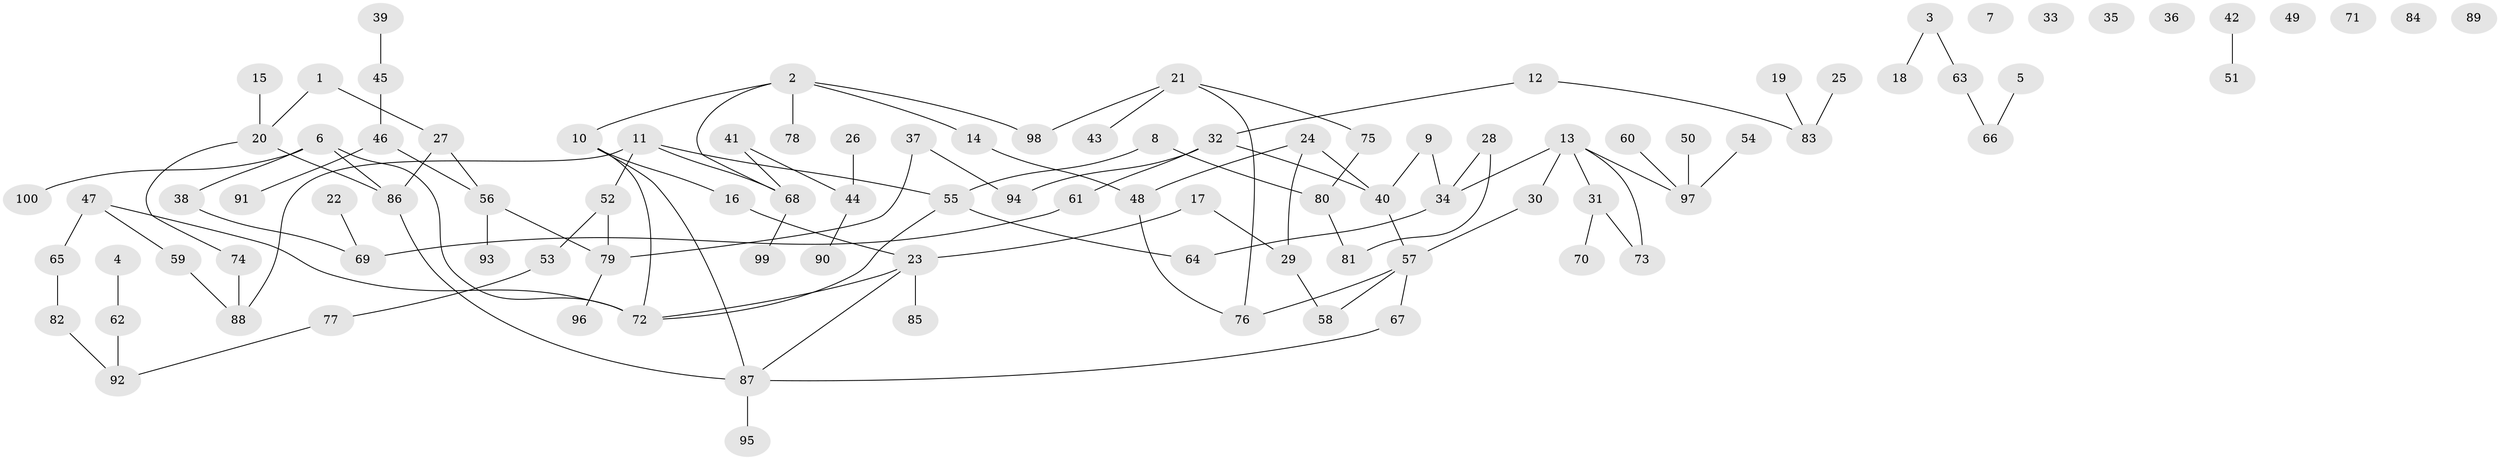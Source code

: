 // coarse degree distribution, {3: 0.15714285714285714, 4: 0.11428571428571428, 2: 0.24285714285714285, 1: 0.2714285714285714, 6: 0.04285714285714286, 0: 0.11428571428571428, 5: 0.04285714285714286, 7: 0.014285714285714285}
// Generated by graph-tools (version 1.1) at 2025/23/03/03/25 07:23:28]
// undirected, 100 vertices, 110 edges
graph export_dot {
graph [start="1"]
  node [color=gray90,style=filled];
  1;
  2;
  3;
  4;
  5;
  6;
  7;
  8;
  9;
  10;
  11;
  12;
  13;
  14;
  15;
  16;
  17;
  18;
  19;
  20;
  21;
  22;
  23;
  24;
  25;
  26;
  27;
  28;
  29;
  30;
  31;
  32;
  33;
  34;
  35;
  36;
  37;
  38;
  39;
  40;
  41;
  42;
  43;
  44;
  45;
  46;
  47;
  48;
  49;
  50;
  51;
  52;
  53;
  54;
  55;
  56;
  57;
  58;
  59;
  60;
  61;
  62;
  63;
  64;
  65;
  66;
  67;
  68;
  69;
  70;
  71;
  72;
  73;
  74;
  75;
  76;
  77;
  78;
  79;
  80;
  81;
  82;
  83;
  84;
  85;
  86;
  87;
  88;
  89;
  90;
  91;
  92;
  93;
  94;
  95;
  96;
  97;
  98;
  99;
  100;
  1 -- 20;
  1 -- 27;
  2 -- 10;
  2 -- 14;
  2 -- 68;
  2 -- 78;
  2 -- 98;
  3 -- 18;
  3 -- 63;
  4 -- 62;
  5 -- 66;
  6 -- 38;
  6 -- 72;
  6 -- 86;
  6 -- 100;
  8 -- 55;
  8 -- 80;
  9 -- 34;
  9 -- 40;
  10 -- 16;
  10 -- 72;
  10 -- 87;
  11 -- 52;
  11 -- 55;
  11 -- 68;
  11 -- 88;
  12 -- 32;
  12 -- 83;
  13 -- 30;
  13 -- 31;
  13 -- 34;
  13 -- 73;
  13 -- 97;
  14 -- 48;
  15 -- 20;
  16 -- 23;
  17 -- 23;
  17 -- 29;
  19 -- 83;
  20 -- 74;
  20 -- 86;
  21 -- 43;
  21 -- 75;
  21 -- 76;
  21 -- 98;
  22 -- 69;
  23 -- 72;
  23 -- 85;
  23 -- 87;
  24 -- 29;
  24 -- 40;
  24 -- 48;
  25 -- 83;
  26 -- 44;
  27 -- 56;
  27 -- 86;
  28 -- 34;
  28 -- 81;
  29 -- 58;
  30 -- 57;
  31 -- 70;
  31 -- 73;
  32 -- 40;
  32 -- 61;
  32 -- 94;
  34 -- 64;
  37 -- 79;
  37 -- 94;
  38 -- 69;
  39 -- 45;
  40 -- 57;
  41 -- 44;
  41 -- 68;
  42 -- 51;
  44 -- 90;
  45 -- 46;
  46 -- 56;
  46 -- 91;
  47 -- 59;
  47 -- 65;
  47 -- 72;
  48 -- 76;
  50 -- 97;
  52 -- 53;
  52 -- 79;
  53 -- 77;
  54 -- 97;
  55 -- 64;
  55 -- 72;
  56 -- 79;
  56 -- 93;
  57 -- 58;
  57 -- 67;
  57 -- 76;
  59 -- 88;
  60 -- 97;
  61 -- 69;
  62 -- 92;
  63 -- 66;
  65 -- 82;
  67 -- 87;
  68 -- 99;
  74 -- 88;
  75 -- 80;
  77 -- 92;
  79 -- 96;
  80 -- 81;
  82 -- 92;
  86 -- 87;
  87 -- 95;
}

